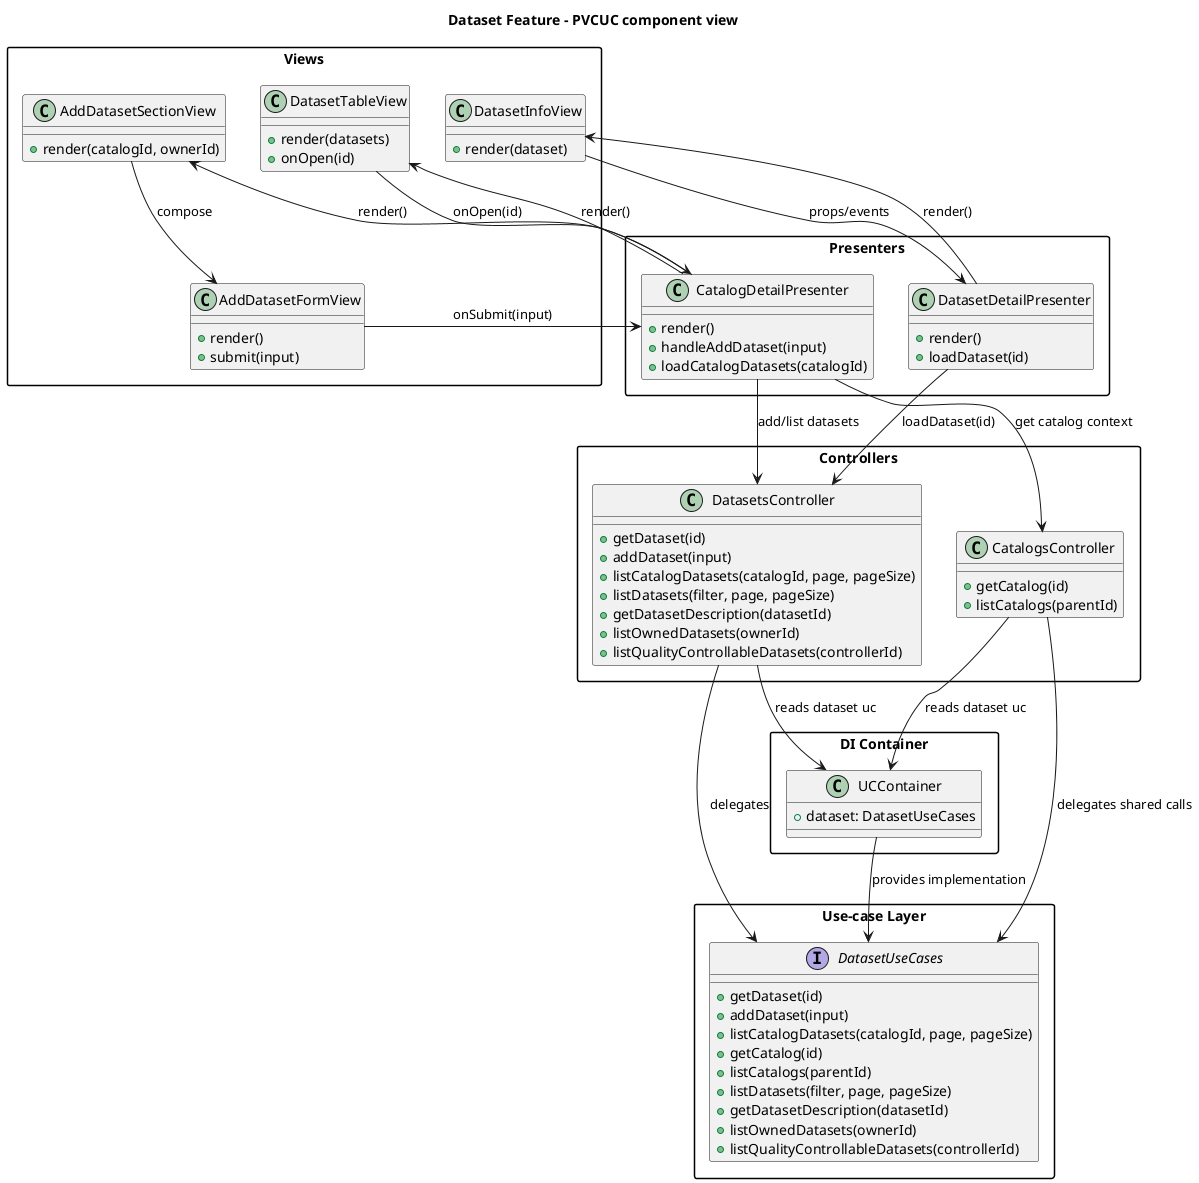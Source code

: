 @startuml
title Dataset Feature - PVCUC component view

skinparam packageStyle rectangle

package "Views" {
  class DatasetInfoView {
    +render(dataset)
  }
  class AddDatasetFormView {
    +render()
    +submit(input)
  }
  class AddDatasetSectionView {
    +render(catalogId, ownerId)
  }
  class DatasetTableView {
    +render(datasets)
    +onOpen(id)
  }
}

package "Presenters" {
  class DatasetDetailPresenter {
    +render()
    +loadDataset(id)
  }
  class CatalogDetailPresenter {
    +render()
    +handleAddDataset(input)
    +loadCatalogDatasets(catalogId)
  }
}

package "Controllers" {
  class DatasetsController {
    +getDataset(id)
    +addDataset(input)
    +listCatalogDatasets(catalogId, page, pageSize)
    +listDatasets(filter, page, pageSize)
    +getDatasetDescription(datasetId)
    +listOwnedDatasets(ownerId)
    +listQualityControllableDatasets(controllerId)
  }
  class CatalogsController {
    +getCatalog(id)
    +listCatalogs(parentId)
  }
}

package "Use-case Layer" {
  interface DatasetUseCases {
    +getDataset(id)
    +addDataset(input)
    +listCatalogDatasets(catalogId, page, pageSize)
    +getCatalog(id)
    +listCatalogs(parentId)
    +listDatasets(filter, page, pageSize)
    +getDatasetDescription(datasetId)
    +listOwnedDatasets(ownerId)
    +listQualityControllableDatasets(controllerId)
  }
}

package "DI Container" {
  class UCContainer {
    +dataset: DatasetUseCases
  }
}

DatasetDetailPresenter --> DatasetInfoView : render()
DatasetInfoView --> DatasetDetailPresenter : props/events
DatasetDetailPresenter --> DatasetsController : loadDataset(id)

CatalogDetailPresenter --> DatasetTableView : render()
DatasetTableView --> CatalogDetailPresenter : onOpen(id)
CatalogDetailPresenter --> AddDatasetSectionView : render()
AddDatasetSectionView --> AddDatasetFormView : compose
AddDatasetFormView --> CatalogDetailPresenter : onSubmit(input)
CatalogDetailPresenter --> DatasetsController : add/list datasets
CatalogDetailPresenter --> CatalogsController : get catalog context

DatasetsController --> DatasetUseCases : delegates
CatalogsController --> DatasetUseCases : delegates shared calls

DatasetsController --> UCContainer : reads dataset uc
CatalogsController --> UCContainer : reads dataset uc
UCContainer --> DatasetUseCases : provides implementation

@enduml
